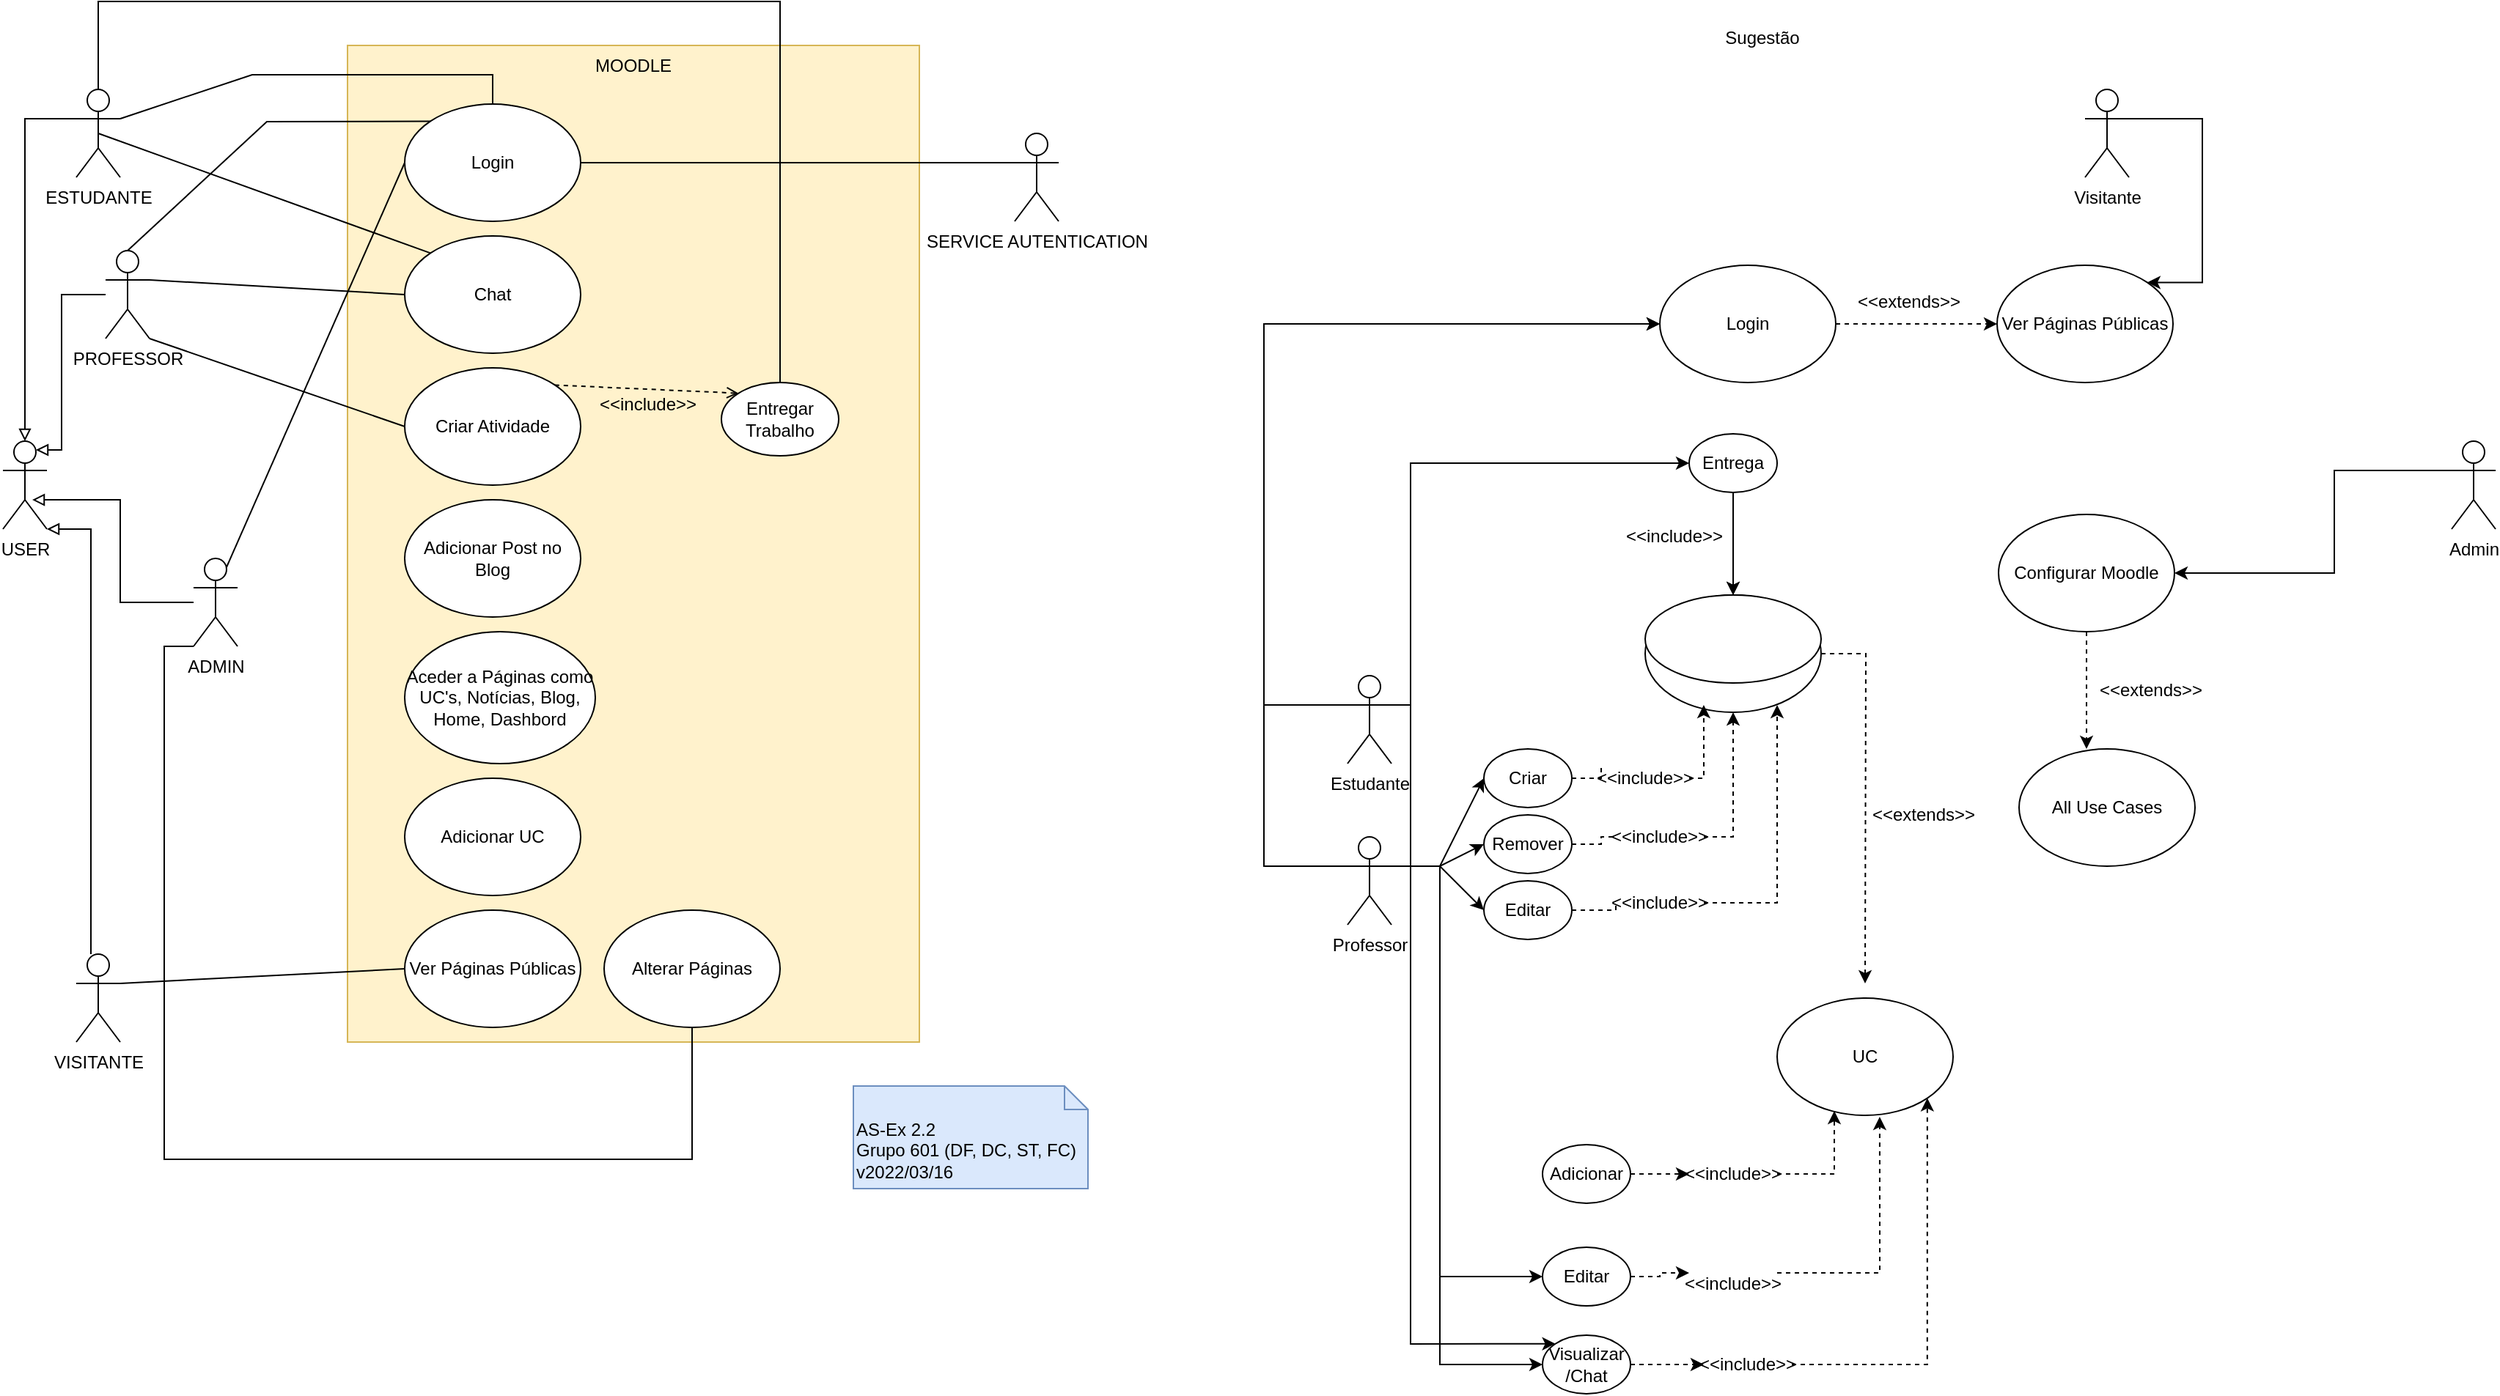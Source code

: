 <mxfile version="17.1.3" type="github" pages="2">
  <diagram id="ZsFzrZRKvcCUiVielLdD" name="2.2">
    <mxGraphModel dx="2031" dy="1037" grid="1" gridSize="10" guides="1" tooltips="1" connect="1" arrows="1" fold="1" page="1" pageScale="1" pageWidth="827" pageHeight="1169" math="0" shadow="0">
      <root>
        <mxCell id="UP4Yo3OlhMsA4k1Xq-gb-0" />
        <mxCell id="UP4Yo3OlhMsA4k1Xq-gb-1" parent="UP4Yo3OlhMsA4k1Xq-gb-0" />
        <mxCell id="fTTnVbKSQJcYZ6omNdEf-8" value="MOODLE" style="rounded=0;whiteSpace=wrap;html=1;fillColor=#fff2cc;strokeColor=#d6b656;verticalAlign=top;" parent="UP4Yo3OlhMsA4k1Xq-gb-1" vertex="1">
          <mxGeometry x="255" y="60" width="390" height="680" as="geometry" />
        </mxCell>
        <mxCell id="UP4Yo3OlhMsA4k1Xq-gb-18" value="" style="edgeStyle=orthogonalEdgeStyle;rounded=0;orthogonalLoop=1;jettySize=auto;html=1;endArrow=block;endFill=0;exitX=0;exitY=0.333;exitDx=0;exitDy=0;exitPerimeter=0;" parent="UP4Yo3OlhMsA4k1Xq-gb-1" source="UP4Yo3OlhMsA4k1Xq-gb-6" target="UP4Yo3OlhMsA4k1Xq-gb-14" edge="1">
          <mxGeometry relative="1" as="geometry">
            <mxPoint x="70" y="190.0" as="targetPoint" />
            <Array as="points">
              <mxPoint x="35" y="110" />
            </Array>
          </mxGeometry>
        </mxCell>
        <mxCell id="UP4Yo3OlhMsA4k1Xq-gb-6" value="&lt;div&gt;ESTUDANTE&lt;/div&gt;&lt;div&gt;&lt;br&gt;&lt;/div&gt;" style="shape=umlActor;verticalLabelPosition=bottom;verticalAlign=top;html=1;outlineConnect=0;" parent="UP4Yo3OlhMsA4k1Xq-gb-1" vertex="1">
          <mxGeometry x="70" y="90" width="30" height="60" as="geometry" />
        </mxCell>
        <mxCell id="UP4Yo3OlhMsA4k1Xq-gb-19" value="" style="edgeStyle=orthogonalEdgeStyle;rounded=0;orthogonalLoop=1;jettySize=auto;html=1;endArrow=block;endFill=0;entryX=0.75;entryY=0.1;entryDx=0;entryDy=0;entryPerimeter=0;" parent="UP4Yo3OlhMsA4k1Xq-gb-1" source="UP4Yo3OlhMsA4k1Xq-gb-7" target="UP4Yo3OlhMsA4k1Xq-gb-14" edge="1">
          <mxGeometry relative="1" as="geometry">
            <Array as="points">
              <mxPoint x="60" y="230" />
              <mxPoint x="60" y="336" />
            </Array>
          </mxGeometry>
        </mxCell>
        <mxCell id="UP4Yo3OlhMsA4k1Xq-gb-7" value="&lt;div&gt;PROFESSOR&lt;/div&gt;&lt;div&gt;&lt;br&gt;&lt;/div&gt;" style="shape=umlActor;verticalLabelPosition=bottom;verticalAlign=top;html=1;outlineConnect=0;" parent="UP4Yo3OlhMsA4k1Xq-gb-1" vertex="1">
          <mxGeometry x="90" y="200" width="30" height="60" as="geometry" />
        </mxCell>
        <mxCell id="UP4Yo3OlhMsA4k1Xq-gb-21" value="" style="edgeStyle=orthogonalEdgeStyle;rounded=0;orthogonalLoop=1;jettySize=auto;html=1;entryX=0.667;entryY=0.667;entryDx=0;entryDy=0;entryPerimeter=0;endArrow=block;endFill=0;" parent="UP4Yo3OlhMsA4k1Xq-gb-1" source="UP4Yo3OlhMsA4k1Xq-gb-8" target="UP4Yo3OlhMsA4k1Xq-gb-14" edge="1">
          <mxGeometry relative="1" as="geometry">
            <mxPoint x="60" y="370" as="targetPoint" />
            <Array as="points">
              <mxPoint x="100" y="440" />
              <mxPoint x="100" y="370" />
            </Array>
          </mxGeometry>
        </mxCell>
        <mxCell id="UP4Yo3OlhMsA4k1Xq-gb-8" value="&lt;div&gt;ADMIN&lt;/div&gt;&lt;div&gt;&lt;br&gt;&lt;/div&gt;&lt;div&gt;&lt;br&gt;&lt;/div&gt;" style="shape=umlActor;verticalLabelPosition=bottom;verticalAlign=top;html=1;outlineConnect=0;" parent="UP4Yo3OlhMsA4k1Xq-gb-1" vertex="1">
          <mxGeometry x="150" y="410" width="30" height="60" as="geometry" />
        </mxCell>
        <mxCell id="UP4Yo3OlhMsA4k1Xq-gb-14" value="&lt;div&gt;USER&lt;/div&gt;&lt;div&gt;&lt;br&gt;&lt;/div&gt;" style="shape=umlActor;verticalLabelPosition=bottom;verticalAlign=top;html=1;outlineConnect=0;" parent="UP4Yo3OlhMsA4k1Xq-gb-1" vertex="1">
          <mxGeometry x="20" y="330" width="30" height="60" as="geometry" />
        </mxCell>
        <mxCell id="UP4Yo3OlhMsA4k1Xq-gb-23" value="" style="edgeStyle=orthogonalEdgeStyle;rounded=0;orthogonalLoop=1;jettySize=auto;html=1;entryX=1;entryY=1;entryDx=0;entryDy=0;entryPerimeter=0;endArrow=block;endFill=0;" parent="UP4Yo3OlhMsA4k1Xq-gb-1" source="UP4Yo3OlhMsA4k1Xq-gb-15" target="UP4Yo3OlhMsA4k1Xq-gb-14" edge="1">
          <mxGeometry relative="1" as="geometry">
            <mxPoint x="70" y="390" as="targetPoint" />
            <Array as="points">
              <mxPoint x="80" y="555" />
              <mxPoint x="80" y="390" />
            </Array>
          </mxGeometry>
        </mxCell>
        <mxCell id="UP4Yo3OlhMsA4k1Xq-gb-15" value="&lt;div&gt;VISITANTE&lt;/div&gt;&lt;div&gt;&lt;br&gt;&lt;/div&gt;" style="shape=umlActor;verticalLabelPosition=bottom;verticalAlign=top;html=1;outlineConnect=0;" parent="UP4Yo3OlhMsA4k1Xq-gb-1" vertex="1">
          <mxGeometry x="70" y="680" width="30" height="60" as="geometry" />
        </mxCell>
        <mxCell id="UP4Yo3OlhMsA4k1Xq-gb-26" value="&lt;div&gt;Login&lt;/div&gt;" style="ellipse;whiteSpace=wrap;html=1;" parent="UP4Yo3OlhMsA4k1Xq-gb-1" vertex="1">
          <mxGeometry x="294" y="100" width="120" height="80" as="geometry" />
        </mxCell>
        <mxCell id="UP4Yo3OlhMsA4k1Xq-gb-27" value="&lt;div&gt;SERVICE AUTENTICATION&lt;/div&gt;&lt;div&gt;&lt;br&gt;&lt;/div&gt;&lt;div&gt;&lt;br&gt;&lt;/div&gt;" style="shape=umlActor;verticalLabelPosition=bottom;verticalAlign=top;html=1;outlineConnect=0;" parent="UP4Yo3OlhMsA4k1Xq-gb-1" vertex="1">
          <mxGeometry x="710" y="120" width="30" height="60" as="geometry" />
        </mxCell>
        <mxCell id="UP4Yo3OlhMsA4k1Xq-gb-35" style="edgeStyle=orthogonalEdgeStyle;rounded=0;orthogonalLoop=1;jettySize=auto;html=1;exitX=0.5;exitY=1;exitDx=0;exitDy=0;endArrow=block;endFill=0;" parent="UP4Yo3OlhMsA4k1Xq-gb-1" edge="1">
          <mxGeometry relative="1" as="geometry">
            <mxPoint x="450" y="690" as="sourcePoint" />
            <mxPoint x="450" y="690" as="targetPoint" />
          </mxGeometry>
        </mxCell>
        <mxCell id="UP4Yo3OlhMsA4k1Xq-gb-40" value="" style="endArrow=none;html=1;rounded=0;exitX=0;exitY=0.333;exitDx=0;exitDy=0;exitPerimeter=0;entryX=1;entryY=0.5;entryDx=0;entryDy=0;" parent="UP4Yo3OlhMsA4k1Xq-gb-1" source="UP4Yo3OlhMsA4k1Xq-gb-27" target="UP4Yo3OlhMsA4k1Xq-gb-26" edge="1">
          <mxGeometry width="50" height="50" relative="1" as="geometry">
            <mxPoint x="420" y="330" as="sourcePoint" />
            <mxPoint x="620" y="130" as="targetPoint" />
          </mxGeometry>
        </mxCell>
        <mxCell id="UP4Yo3OlhMsA4k1Xq-gb-41" value="Chat" style="ellipse;whiteSpace=wrap;html=1;" parent="UP4Yo3OlhMsA4k1Xq-gb-1" vertex="1">
          <mxGeometry x="294" y="190" width="120" height="80" as="geometry" />
        </mxCell>
        <mxCell id="UP4Yo3OlhMsA4k1Xq-gb-45" value="Adicionar UC" style="ellipse;whiteSpace=wrap;html=1;" parent="UP4Yo3OlhMsA4k1Xq-gb-1" vertex="1">
          <mxGeometry x="294" y="560" width="120" height="80" as="geometry" />
        </mxCell>
        <mxCell id="UP4Yo3OlhMsA4k1Xq-gb-47" value="Criar Atividade" style="ellipse;whiteSpace=wrap;html=1;" parent="UP4Yo3OlhMsA4k1Xq-gb-1" vertex="1">
          <mxGeometry x="294" y="280" width="120" height="80" as="geometry" />
        </mxCell>
        <mxCell id="PwPBh16QIGrt9KHHgwcV-0" value="&lt;div&gt;Ver Páginas Públicas&lt;/div&gt;" style="ellipse;whiteSpace=wrap;html=1;" parent="UP4Yo3OlhMsA4k1Xq-gb-1" vertex="1">
          <mxGeometry x="294" y="650" width="120" height="80" as="geometry" />
        </mxCell>
        <mxCell id="PwPBh16QIGrt9KHHgwcV-4" value="Entregar Trabalho" style="ellipse;whiteSpace=wrap;html=1;" parent="UP4Yo3OlhMsA4k1Xq-gb-1" vertex="1">
          <mxGeometry x="510" y="290" width="80" height="50" as="geometry" />
        </mxCell>
        <mxCell id="fTTnVbKSQJcYZ6omNdEf-0" value="" style="endArrow=open;html=1;rounded=0;exitX=1;exitY=0;exitDx=0;exitDy=0;entryX=0;entryY=0;entryDx=0;entryDy=0;endFill=0;dashed=1;startArrow=none;" parent="UP4Yo3OlhMsA4k1Xq-gb-1" source="UP4Yo3OlhMsA4k1Xq-gb-47" target="PwPBh16QIGrt9KHHgwcV-4" edge="1">
          <mxGeometry width="50" height="50" relative="1" as="geometry">
            <mxPoint x="430.0" y="340" as="sourcePoint" />
            <mxPoint x="500" y="370" as="targetPoint" />
          </mxGeometry>
        </mxCell>
        <mxCell id="fTTnVbKSQJcYZ6omNdEf-7" value="Aceder a Páginas como UC&#39;s, Notícias, Blog, Home, Dashbord " style="ellipse;whiteSpace=wrap;html=1;" parent="UP4Yo3OlhMsA4k1Xq-gb-1" vertex="1">
          <mxGeometry x="294" y="460" width="130" height="90" as="geometry" />
        </mxCell>
        <mxCell id="fTTnVbKSQJcYZ6omNdEf-12" value="&lt;div&gt;&amp;lt;&amp;lt;include&amp;gt;&amp;gt;&lt;/div&gt;" style="text;html=1;strokeColor=none;fillColor=none;align=center;verticalAlign=middle;whiteSpace=wrap;rounded=0;" parent="UP4Yo3OlhMsA4k1Xq-gb-1" vertex="1">
          <mxGeometry x="430" y="290" width="60" height="30" as="geometry" />
        </mxCell>
        <mxCell id="fTTnVbKSQJcYZ6omNdEf-14" value="Adicionar Post no Blog" style="ellipse;whiteSpace=wrap;html=1;" parent="UP4Yo3OlhMsA4k1Xq-gb-1" vertex="1">
          <mxGeometry x="294" y="370" width="120" height="80" as="geometry" />
        </mxCell>
        <mxCell id="fTTnVbKSQJcYZ6omNdEf-18" value="&lt;div&gt;Alterar Páginas &lt;br&gt;&lt;/div&gt;" style="ellipse;whiteSpace=wrap;html=1;" parent="UP4Yo3OlhMsA4k1Xq-gb-1" vertex="1">
          <mxGeometry x="430" y="650" width="120" height="80" as="geometry" />
        </mxCell>
        <mxCell id="fTTnVbKSQJcYZ6omNdEf-19" value="" style="endArrow=none;html=1;rounded=0;exitX=1;exitY=0.333;exitDx=0;exitDy=0;exitPerimeter=0;entryX=0;entryY=0.5;entryDx=0;entryDy=0;" parent="UP4Yo3OlhMsA4k1Xq-gb-1" source="UP4Yo3OlhMsA4k1Xq-gb-15" target="PwPBh16QIGrt9KHHgwcV-0" edge="1">
          <mxGeometry width="50" height="50" relative="1" as="geometry">
            <mxPoint x="480" y="460" as="sourcePoint" />
            <mxPoint x="530" y="410" as="targetPoint" />
          </mxGeometry>
        </mxCell>
        <mxCell id="fTTnVbKSQJcYZ6omNdEf-20" value="" style="endArrow=none;html=1;rounded=0;exitX=0;exitY=1;exitDx=0;exitDy=0;exitPerimeter=0;entryX=0.5;entryY=1;entryDx=0;entryDy=0;" parent="UP4Yo3OlhMsA4k1Xq-gb-1" source="UP4Yo3OlhMsA4k1Xq-gb-8" target="fTTnVbKSQJcYZ6omNdEf-18" edge="1">
          <mxGeometry width="50" height="50" relative="1" as="geometry">
            <mxPoint x="480" y="460" as="sourcePoint" />
            <mxPoint x="590" y="810" as="targetPoint" />
            <Array as="points">
              <mxPoint x="130" y="470" />
              <mxPoint x="130" y="820" />
              <mxPoint x="490" y="820" />
            </Array>
          </mxGeometry>
        </mxCell>
        <mxCell id="fTTnVbKSQJcYZ6omNdEf-21" value="" style="endArrow=none;html=1;rounded=0;exitX=1;exitY=0.333;exitDx=0;exitDy=0;exitPerimeter=0;entryX=0.5;entryY=0;entryDx=0;entryDy=0;" parent="UP4Yo3OlhMsA4k1Xq-gb-1" source="UP4Yo3OlhMsA4k1Xq-gb-6" target="UP4Yo3OlhMsA4k1Xq-gb-26" edge="1">
          <mxGeometry width="50" height="50" relative="1" as="geometry">
            <mxPoint x="480" y="460" as="sourcePoint" />
            <mxPoint x="190" y="70" as="targetPoint" />
            <Array as="points">
              <mxPoint x="190" y="80" />
              <mxPoint x="354" y="80" />
            </Array>
          </mxGeometry>
        </mxCell>
        <mxCell id="fTTnVbKSQJcYZ6omNdEf-22" value="" style="endArrow=none;html=1;rounded=0;exitX=0.5;exitY=0;exitDx=0;exitDy=0;exitPerimeter=0;entryX=0;entryY=0;entryDx=0;entryDy=0;" parent="UP4Yo3OlhMsA4k1Xq-gb-1" source="UP4Yo3OlhMsA4k1Xq-gb-7" target="UP4Yo3OlhMsA4k1Xq-gb-26" edge="1">
          <mxGeometry width="50" height="50" relative="1" as="geometry">
            <mxPoint x="480" y="460" as="sourcePoint" />
            <mxPoint x="200" y="130" as="targetPoint" />
            <Array as="points">
              <mxPoint x="200" y="112" />
            </Array>
          </mxGeometry>
        </mxCell>
        <mxCell id="fTTnVbKSQJcYZ6omNdEf-23" value="" style="endArrow=none;html=1;rounded=0;exitX=0.75;exitY=0.1;exitDx=0;exitDy=0;exitPerimeter=0;entryX=0;entryY=0.5;entryDx=0;entryDy=0;endFill=0;" parent="UP4Yo3OlhMsA4k1Xq-gb-1" source="UP4Yo3OlhMsA4k1Xq-gb-8" target="UP4Yo3OlhMsA4k1Xq-gb-26" edge="1">
          <mxGeometry width="50" height="50" relative="1" as="geometry">
            <mxPoint x="480" y="460" as="sourcePoint" />
            <mxPoint x="530" y="410" as="targetPoint" />
            <Array as="points" />
          </mxGeometry>
        </mxCell>
        <mxCell id="fTTnVbKSQJcYZ6omNdEf-24" value="" style="endArrow=none;html=1;rounded=0;exitX=0.5;exitY=0.5;exitDx=0;exitDy=0;exitPerimeter=0;entryX=0;entryY=0;entryDx=0;entryDy=0;" parent="UP4Yo3OlhMsA4k1Xq-gb-1" source="UP4Yo3OlhMsA4k1Xq-gb-6" target="UP4Yo3OlhMsA4k1Xq-gb-41" edge="1">
          <mxGeometry width="50" height="50" relative="1" as="geometry">
            <mxPoint x="480" y="460" as="sourcePoint" />
            <mxPoint x="530" y="410" as="targetPoint" />
          </mxGeometry>
        </mxCell>
        <mxCell id="fTTnVbKSQJcYZ6omNdEf-25" value="" style="endArrow=none;html=1;rounded=0;exitX=1;exitY=0.333;exitDx=0;exitDy=0;exitPerimeter=0;entryX=0;entryY=0.5;entryDx=0;entryDy=0;" parent="UP4Yo3OlhMsA4k1Xq-gb-1" source="UP4Yo3OlhMsA4k1Xq-gb-7" target="UP4Yo3OlhMsA4k1Xq-gb-41" edge="1">
          <mxGeometry width="50" height="50" relative="1" as="geometry">
            <mxPoint x="480" y="460" as="sourcePoint" />
            <mxPoint x="530" y="410" as="targetPoint" />
          </mxGeometry>
        </mxCell>
        <mxCell id="fTTnVbKSQJcYZ6omNdEf-26" value="" style="endArrow=none;html=1;rounded=0;exitX=1;exitY=1;exitDx=0;exitDy=0;exitPerimeter=0;entryX=0;entryY=0.5;entryDx=0;entryDy=0;" parent="UP4Yo3OlhMsA4k1Xq-gb-1" source="UP4Yo3OlhMsA4k1Xq-gb-7" target="UP4Yo3OlhMsA4k1Xq-gb-47" edge="1">
          <mxGeometry width="50" height="50" relative="1" as="geometry">
            <mxPoint x="480" y="460" as="sourcePoint" />
            <mxPoint x="530" y="410" as="targetPoint" />
          </mxGeometry>
        </mxCell>
        <mxCell id="fTTnVbKSQJcYZ6omNdEf-28" value="" style="endArrow=none;html=1;rounded=0;exitX=0.5;exitY=0;exitDx=0;exitDy=0;exitPerimeter=0;entryX=0.5;entryY=0;entryDx=0;entryDy=0;" parent="UP4Yo3OlhMsA4k1Xq-gb-1" source="UP4Yo3OlhMsA4k1Xq-gb-6" target="PwPBh16QIGrt9KHHgwcV-4" edge="1">
          <mxGeometry width="50" height="50" relative="1" as="geometry">
            <mxPoint x="480" y="460" as="sourcePoint" />
            <mxPoint x="530" y="410" as="targetPoint" />
            <Array as="points">
              <mxPoint x="85" y="30" />
              <mxPoint x="550" y="30" />
            </Array>
          </mxGeometry>
        </mxCell>
        <mxCell id="dUWOUG_5hRcv393LYChC-0" value="AS-Ex 2.2&lt;br&gt;Grupo 601 (DF, DC, ST, FC)&lt;br&gt;v2022/03/16" style="shape=note2;boundedLbl=1;whiteSpace=wrap;html=1;size=16;verticalAlign=top;align=left;fillColor=#dae8fc;strokeColor=#6c8ebf;" parent="UP4Yo3OlhMsA4k1Xq-gb-1" vertex="1">
          <mxGeometry x="600" y="770" width="160" height="70" as="geometry" />
        </mxCell>
        <mxCell id="T3qlgZqWturty6qfCCbF-9" style="edgeStyle=orthogonalEdgeStyle;rounded=0;orthogonalLoop=1;jettySize=auto;html=1;exitX=0.5;exitY=1;exitDx=0;exitDy=0;dashed=1;entryX=0.5;entryY=0;entryDx=0;entryDy=0;" parent="UP4Yo3OlhMsA4k1Xq-gb-1" source="T3qlgZqWturty6qfCCbF-6" target="T3qlgZqWturty6qfCCbF-0" edge="1">
          <mxGeometry relative="1" as="geometry">
            <mxPoint x="1240" y="410" as="targetPoint" />
          </mxGeometry>
        </mxCell>
        <mxCell id="0qWbnzSFQ5Ne_E76nJaH-1" style="edgeStyle=orthogonalEdgeStyle;rounded=0;orthogonalLoop=1;jettySize=auto;html=1;exitX=1;exitY=0.5;exitDx=0;exitDy=0;dashed=1;" parent="UP4Yo3OlhMsA4k1Xq-gb-1" source="T3qlgZqWturty6qfCCbF-0" edge="1">
          <mxGeometry relative="1" as="geometry">
            <mxPoint x="1290" y="700" as="targetPoint" />
          </mxGeometry>
        </mxCell>
        <mxCell id="T3qlgZqWturty6qfCCbF-0" value="Actividade/Trabalho" style="ellipse;whiteSpace=wrap;html=1;" parent="UP4Yo3OlhMsA4k1Xq-gb-1" vertex="1">
          <mxGeometry x="1140" y="435" width="120" height="80" as="geometry" />
        </mxCell>
        <mxCell id="T3qlgZqWturty6qfCCbF-12" style="edgeStyle=orthogonalEdgeStyle;rounded=0;orthogonalLoop=1;jettySize=auto;html=1;exitX=1;exitY=0.5;exitDx=0;exitDy=0;entryX=0.333;entryY=0.938;entryDx=0;entryDy=0;entryPerimeter=0;dashed=1;startArrow=none;" parent="UP4Yo3OlhMsA4k1Xq-gb-1" source="T3qlgZqWturty6qfCCbF-19" target="T3qlgZqWturty6qfCCbF-0" edge="1">
          <mxGeometry relative="1" as="geometry">
            <Array as="points">
              <mxPoint x="1180" y="560" />
            </Array>
          </mxGeometry>
        </mxCell>
        <mxCell id="T3qlgZqWturty6qfCCbF-1" value="Criar" style="ellipse;whiteSpace=wrap;html=1;" parent="UP4Yo3OlhMsA4k1Xq-gb-1" vertex="1">
          <mxGeometry x="1030" y="540" width="60" height="40" as="geometry" />
        </mxCell>
        <mxCell id="T3qlgZqWturty6qfCCbF-13" style="edgeStyle=orthogonalEdgeStyle;rounded=0;orthogonalLoop=1;jettySize=auto;html=1;exitX=1;exitY=0.5;exitDx=0;exitDy=0;dashed=1;startArrow=none;" parent="UP4Yo3OlhMsA4k1Xq-gb-1" source="T3qlgZqWturty6qfCCbF-17" target="T3qlgZqWturty6qfCCbF-0" edge="1">
          <mxGeometry relative="1" as="geometry" />
        </mxCell>
        <mxCell id="T3qlgZqWturty6qfCCbF-2" value="Remover" style="ellipse;whiteSpace=wrap;html=1;" parent="UP4Yo3OlhMsA4k1Xq-gb-1" vertex="1">
          <mxGeometry x="1030" y="585" width="60" height="40" as="geometry" />
        </mxCell>
        <mxCell id="T3qlgZqWturty6qfCCbF-14" style="edgeStyle=orthogonalEdgeStyle;rounded=0;orthogonalLoop=1;jettySize=auto;html=1;exitX=1;exitY=0.5;exitDx=0;exitDy=0;entryX=0.75;entryY=0.938;entryDx=0;entryDy=0;entryPerimeter=0;dashed=1;startArrow=none;" parent="UP4Yo3OlhMsA4k1Xq-gb-1" source="T3qlgZqWturty6qfCCbF-15" target="T3qlgZqWturty6qfCCbF-0" edge="1">
          <mxGeometry relative="1" as="geometry" />
        </mxCell>
        <mxCell id="T3qlgZqWturty6qfCCbF-3" value="Editar" style="ellipse;whiteSpace=wrap;html=1;" parent="UP4Yo3OlhMsA4k1Xq-gb-1" vertex="1">
          <mxGeometry x="1030" y="630" width="60" height="40" as="geometry" />
        </mxCell>
        <mxCell id="bvghMZhqzHV3HRND65Uq-1" value="" style="edgeStyle=orthogonalEdgeStyle;rounded=0;orthogonalLoop=1;jettySize=auto;html=1;" edge="1" parent="UP4Yo3OlhMsA4k1Xq-gb-1" source="T3qlgZqWturty6qfCCbF-6" target="bvghMZhqzHV3HRND65Uq-0">
          <mxGeometry relative="1" as="geometry" />
        </mxCell>
        <mxCell id="T3qlgZqWturty6qfCCbF-6" value="Entrega" style="ellipse;whiteSpace=wrap;html=1;" parent="UP4Yo3OlhMsA4k1Xq-gb-1" vertex="1">
          <mxGeometry x="1170" y="325" width="60" height="40" as="geometry" />
        </mxCell>
        <mxCell id="T3qlgZqWturty6qfCCbF-15" value="&lt;div&gt;&amp;lt;&amp;lt;include&amp;gt;&amp;gt;&lt;/div&gt;" style="text;html=1;strokeColor=none;fillColor=none;align=center;verticalAlign=middle;whiteSpace=wrap;rounded=0;" parent="UP4Yo3OlhMsA4k1Xq-gb-1" vertex="1">
          <mxGeometry x="1120" y="630" width="60" height="30" as="geometry" />
        </mxCell>
        <mxCell id="T3qlgZqWturty6qfCCbF-16" value="" style="edgeStyle=orthogonalEdgeStyle;rounded=0;orthogonalLoop=1;jettySize=auto;html=1;exitX=1;exitY=0.5;exitDx=0;exitDy=0;dashed=1;endArrow=none;entryX=0;entryY=0.5;entryDx=0;entryDy=0;" parent="UP4Yo3OlhMsA4k1Xq-gb-1" source="T3qlgZqWturty6qfCCbF-3" target="T3qlgZqWturty6qfCCbF-15" edge="1">
          <mxGeometry relative="1" as="geometry">
            <mxPoint x="1090" y="650" as="sourcePoint" />
            <mxPoint x="1110" y="700" as="targetPoint" />
            <Array as="points">
              <mxPoint x="1120" y="650" />
            </Array>
          </mxGeometry>
        </mxCell>
        <mxCell id="T3qlgZqWturty6qfCCbF-17" value="&lt;div&gt;&amp;lt;&amp;lt;include&amp;gt;&amp;gt;&lt;/div&gt;" style="text;html=1;strokeColor=none;fillColor=none;align=center;verticalAlign=middle;whiteSpace=wrap;rounded=0;" parent="UP4Yo3OlhMsA4k1Xq-gb-1" vertex="1">
          <mxGeometry x="1120" y="585" width="60" height="30" as="geometry" />
        </mxCell>
        <mxCell id="T3qlgZqWturty6qfCCbF-18" value="" style="edgeStyle=orthogonalEdgeStyle;rounded=0;orthogonalLoop=1;jettySize=auto;html=1;exitX=1;exitY=0.5;exitDx=0;exitDy=0;dashed=1;endArrow=none;" parent="UP4Yo3OlhMsA4k1Xq-gb-1" source="T3qlgZqWturty6qfCCbF-2" target="T3qlgZqWturty6qfCCbF-17" edge="1">
          <mxGeometry relative="1" as="geometry">
            <mxPoint x="1090" y="605" as="sourcePoint" />
            <mxPoint x="1200" y="515" as="targetPoint" />
          </mxGeometry>
        </mxCell>
        <mxCell id="T3qlgZqWturty6qfCCbF-19" value="&lt;div&gt;&amp;lt;&amp;lt;include&amp;gt;&amp;gt;&lt;/div&gt;" style="text;html=1;strokeColor=none;fillColor=none;align=center;verticalAlign=middle;whiteSpace=wrap;rounded=0;" parent="UP4Yo3OlhMsA4k1Xq-gb-1" vertex="1">
          <mxGeometry x="1110" y="545" width="60" height="30" as="geometry" />
        </mxCell>
        <mxCell id="T3qlgZqWturty6qfCCbF-20" value="" style="edgeStyle=orthogonalEdgeStyle;rounded=0;orthogonalLoop=1;jettySize=auto;html=1;exitX=1;exitY=0.5;exitDx=0;exitDy=0;entryX=0;entryY=0.25;entryDx=0;entryDy=0;dashed=1;endArrow=none;" parent="UP4Yo3OlhMsA4k1Xq-gb-1" source="T3qlgZqWturty6qfCCbF-1" target="T3qlgZqWturty6qfCCbF-19" edge="1">
          <mxGeometry relative="1" as="geometry">
            <mxPoint x="1090" y="560" as="sourcePoint" />
            <mxPoint x="1179.96" y="510.04" as="targetPoint" />
          </mxGeometry>
        </mxCell>
        <mxCell id="T3qlgZqWturty6qfCCbF-22" value="&lt;div&gt;&amp;lt;&amp;lt;include&amp;gt;&amp;gt;&lt;/div&gt;" style="text;html=1;strokeColor=none;fillColor=none;align=center;verticalAlign=middle;whiteSpace=wrap;rounded=0;" parent="UP4Yo3OlhMsA4k1Xq-gb-1" vertex="1">
          <mxGeometry x="1130" y="380" width="60" height="30" as="geometry" />
        </mxCell>
        <mxCell id="T3qlgZqWturty6qfCCbF-26" value="Sugestão" style="text;html=1;strokeColor=none;fillColor=none;align=center;verticalAlign=middle;whiteSpace=wrap;rounded=0;" parent="UP4Yo3OlhMsA4k1Xq-gb-1" vertex="1">
          <mxGeometry x="1190" y="40" width="60" height="30" as="geometry" />
        </mxCell>
        <mxCell id="MWUGo0jnujCLbrWSjQaq-0" value="UC" style="ellipse;whiteSpace=wrap;html=1;" parent="UP4Yo3OlhMsA4k1Xq-gb-1" vertex="1">
          <mxGeometry x="1230" y="710" width="120" height="80" as="geometry" />
        </mxCell>
        <mxCell id="MWUGo0jnujCLbrWSjQaq-5" style="edgeStyle=orthogonalEdgeStyle;rounded=0;orthogonalLoop=1;jettySize=auto;html=1;exitX=1;exitY=0.5;exitDx=0;exitDy=0;entryX=0;entryY=0.5;entryDx=0;entryDy=0;dashed=1;" parent="UP4Yo3OlhMsA4k1Xq-gb-1" source="MWUGo0jnujCLbrWSjQaq-1" target="MWUGo0jnujCLbrWSjQaq-4" edge="1">
          <mxGeometry relative="1" as="geometry" />
        </mxCell>
        <mxCell id="MWUGo0jnujCLbrWSjQaq-1" value="Adicionar" style="ellipse;whiteSpace=wrap;html=1;" parent="UP4Yo3OlhMsA4k1Xq-gb-1" vertex="1">
          <mxGeometry x="1070" y="810" width="60" height="40" as="geometry" />
        </mxCell>
        <mxCell id="MWUGo0jnujCLbrWSjQaq-7" style="edgeStyle=orthogonalEdgeStyle;rounded=0;orthogonalLoop=1;jettySize=auto;html=1;exitX=1;exitY=0.5;exitDx=0;exitDy=0;entryX=0;entryY=0.25;entryDx=0;entryDy=0;dashed=1;" parent="UP4Yo3OlhMsA4k1Xq-gb-1" source="MWUGo0jnujCLbrWSjQaq-2" target="MWUGo0jnujCLbrWSjQaq-3" edge="1">
          <mxGeometry relative="1" as="geometry" />
        </mxCell>
        <mxCell id="MWUGo0jnujCLbrWSjQaq-2" value="Editar" style="ellipse;whiteSpace=wrap;html=1;" parent="UP4Yo3OlhMsA4k1Xq-gb-1" vertex="1">
          <mxGeometry x="1070" y="880" width="60" height="40" as="geometry" />
        </mxCell>
        <mxCell id="MWUGo0jnujCLbrWSjQaq-8" style="edgeStyle=orthogonalEdgeStyle;rounded=0;orthogonalLoop=1;jettySize=auto;html=1;exitX=1;exitY=0.25;exitDx=0;exitDy=0;entryX=0.583;entryY=1.013;entryDx=0;entryDy=0;entryPerimeter=0;dashed=1;" parent="UP4Yo3OlhMsA4k1Xq-gb-1" source="MWUGo0jnujCLbrWSjQaq-3" target="MWUGo0jnujCLbrWSjQaq-0" edge="1">
          <mxGeometry relative="1" as="geometry" />
        </mxCell>
        <mxCell id="MWUGo0jnujCLbrWSjQaq-3" value="&lt;div&gt;&amp;lt;&amp;lt;include&amp;gt;&amp;gt;&lt;/div&gt;" style="text;html=1;strokeColor=none;fillColor=none;align=center;verticalAlign=middle;whiteSpace=wrap;rounded=0;" parent="UP4Yo3OlhMsA4k1Xq-gb-1" vertex="1">
          <mxGeometry x="1170" y="890" width="60" height="30" as="geometry" />
        </mxCell>
        <mxCell id="MWUGo0jnujCLbrWSjQaq-6" style="edgeStyle=orthogonalEdgeStyle;rounded=0;orthogonalLoop=1;jettySize=auto;html=1;exitX=1;exitY=0.5;exitDx=0;exitDy=0;entryX=0.325;entryY=0.963;entryDx=0;entryDy=0;entryPerimeter=0;dashed=1;" parent="UP4Yo3OlhMsA4k1Xq-gb-1" source="MWUGo0jnujCLbrWSjQaq-4" target="MWUGo0jnujCLbrWSjQaq-0" edge="1">
          <mxGeometry relative="1" as="geometry" />
        </mxCell>
        <mxCell id="MWUGo0jnujCLbrWSjQaq-4" value="&lt;div&gt;&amp;lt;&amp;lt;include&amp;gt;&amp;gt;&lt;/div&gt;" style="text;html=1;strokeColor=none;fillColor=none;align=center;verticalAlign=middle;whiteSpace=wrap;rounded=0;" parent="UP4Yo3OlhMsA4k1Xq-gb-1" vertex="1">
          <mxGeometry x="1170" y="815" width="60" height="30" as="geometry" />
        </mxCell>
        <mxCell id="MWUGo0jnujCLbrWSjQaq-11" style="edgeStyle=orthogonalEdgeStyle;rounded=0;orthogonalLoop=1;jettySize=auto;html=1;exitX=1;exitY=0.5;exitDx=0;exitDy=0;dashed=1;" parent="UP4Yo3OlhMsA4k1Xq-gb-1" source="MWUGo0jnujCLbrWSjQaq-9" target="MWUGo0jnujCLbrWSjQaq-10" edge="1">
          <mxGeometry relative="1" as="geometry" />
        </mxCell>
        <mxCell id="MWUGo0jnujCLbrWSjQaq-9" value="Visualizar&lt;br&gt;/Chat" style="ellipse;whiteSpace=wrap;html=1;" parent="UP4Yo3OlhMsA4k1Xq-gb-1" vertex="1">
          <mxGeometry x="1070" y="940" width="60" height="40" as="geometry" />
        </mxCell>
        <mxCell id="MWUGo0jnujCLbrWSjQaq-12" style="edgeStyle=orthogonalEdgeStyle;rounded=0;orthogonalLoop=1;jettySize=auto;html=1;exitX=1;exitY=0.5;exitDx=0;exitDy=0;entryX=1;entryY=1;entryDx=0;entryDy=0;dashed=1;" parent="UP4Yo3OlhMsA4k1Xq-gb-1" source="MWUGo0jnujCLbrWSjQaq-10" target="MWUGo0jnujCLbrWSjQaq-0" edge="1">
          <mxGeometry relative="1" as="geometry" />
        </mxCell>
        <mxCell id="MWUGo0jnujCLbrWSjQaq-10" value="&lt;div&gt;&amp;lt;&amp;lt;include&amp;gt;&amp;gt;&lt;/div&gt;" style="text;html=1;strokeColor=none;fillColor=none;align=center;verticalAlign=middle;whiteSpace=wrap;rounded=0;" parent="UP4Yo3OlhMsA4k1Xq-gb-1" vertex="1">
          <mxGeometry x="1180" y="945" width="60" height="30" as="geometry" />
        </mxCell>
        <mxCell id="0qWbnzSFQ5Ne_E76nJaH-2" value="&lt;div&gt;&amp;lt;&amp;lt;extends&amp;gt;&amp;gt;&lt;/div&gt;" style="text;html=1;strokeColor=none;fillColor=none;align=center;verticalAlign=middle;whiteSpace=wrap;rounded=0;" parent="UP4Yo3OlhMsA4k1Xq-gb-1" vertex="1">
          <mxGeometry x="1300" y="570" width="60" height="30" as="geometry" />
        </mxCell>
        <mxCell id="scZpDJsDqmAjqhoiiD4B-27" style="edgeStyle=none;rounded=0;orthogonalLoop=1;jettySize=auto;html=1;exitX=1;exitY=0.5;exitDx=0;exitDy=0;entryX=0;entryY=0.5;entryDx=0;entryDy=0;dashed=1;" parent="UP4Yo3OlhMsA4k1Xq-gb-1" source="scZpDJsDqmAjqhoiiD4B-0" target="scZpDJsDqmAjqhoiiD4B-1" edge="1">
          <mxGeometry relative="1" as="geometry" />
        </mxCell>
        <mxCell id="scZpDJsDqmAjqhoiiD4B-0" value="&lt;div&gt;Login&lt;/div&gt;" style="ellipse;whiteSpace=wrap;html=1;" parent="UP4Yo3OlhMsA4k1Xq-gb-1" vertex="1">
          <mxGeometry x="1150" y="210" width="120" height="80" as="geometry" />
        </mxCell>
        <mxCell id="scZpDJsDqmAjqhoiiD4B-1" value="&lt;div&gt;Ver Páginas Públicas&lt;/div&gt;" style="ellipse;whiteSpace=wrap;html=1;" parent="UP4Yo3OlhMsA4k1Xq-gb-1" vertex="1">
          <mxGeometry x="1380" y="210" width="120" height="80" as="geometry" />
        </mxCell>
        <mxCell id="scZpDJsDqmAjqhoiiD4B-29" style="edgeStyle=none;rounded=0;orthogonalLoop=1;jettySize=auto;html=1;exitX=0.5;exitY=1;exitDx=0;exitDy=0;dashed=1;" parent="UP4Yo3OlhMsA4k1Xq-gb-1" source="scZpDJsDqmAjqhoiiD4B-2" edge="1">
          <mxGeometry relative="1" as="geometry">
            <mxPoint x="1441" y="540" as="targetPoint" />
          </mxGeometry>
        </mxCell>
        <mxCell id="scZpDJsDqmAjqhoiiD4B-2" value="&lt;div&gt;Configurar Moodle&lt;/div&gt;" style="ellipse;whiteSpace=wrap;html=1;" parent="UP4Yo3OlhMsA4k1Xq-gb-1" vertex="1">
          <mxGeometry x="1381" y="380" width="120" height="80" as="geometry" />
        </mxCell>
        <mxCell id="scZpDJsDqmAjqhoiiD4B-4" style="edgeStyle=orthogonalEdgeStyle;rounded=0;orthogonalLoop=1;jettySize=auto;html=1;exitX=1;exitY=0.333;exitDx=0;exitDy=0;exitPerimeter=0;entryX=1;entryY=0;entryDx=0;entryDy=0;" parent="UP4Yo3OlhMsA4k1Xq-gb-1" target="scZpDJsDqmAjqhoiiD4B-1" edge="1">
          <mxGeometry relative="1" as="geometry">
            <mxPoint x="1470" y="110" as="sourcePoint" />
            <Array as="points">
              <mxPoint x="1520" y="110" />
              <mxPoint x="1520" y="222" />
            </Array>
          </mxGeometry>
        </mxCell>
        <mxCell id="scZpDJsDqmAjqhoiiD4B-3" value="&lt;div&gt;Visitante&lt;/div&gt;&lt;div&gt;&lt;br&gt;&lt;/div&gt;&lt;div&gt;&lt;br&gt;&lt;/div&gt;" style="shape=umlActor;verticalLabelPosition=bottom;verticalAlign=top;html=1;outlineConnect=0;" parent="UP4Yo3OlhMsA4k1Xq-gb-1" vertex="1">
          <mxGeometry x="1440" y="90" width="30" height="60" as="geometry" />
        </mxCell>
        <mxCell id="scZpDJsDqmAjqhoiiD4B-6" style="rounded=0;orthogonalLoop=1;jettySize=auto;html=1;exitX=0;exitY=0.333;exitDx=0;exitDy=0;exitPerimeter=0;" parent="UP4Yo3OlhMsA4k1Xq-gb-1" source="scZpDJsDqmAjqhoiiD4B-5" target="scZpDJsDqmAjqhoiiD4B-2" edge="1">
          <mxGeometry relative="1" as="geometry">
            <Array as="points">
              <mxPoint x="1610" y="350" />
              <mxPoint x="1610" y="420" />
            </Array>
          </mxGeometry>
        </mxCell>
        <mxCell id="scZpDJsDqmAjqhoiiD4B-5" value="&lt;div&gt;Admin&lt;/div&gt;" style="shape=umlActor;verticalLabelPosition=bottom;verticalAlign=top;html=1;outlineConnect=0;" parent="UP4Yo3OlhMsA4k1Xq-gb-1" vertex="1">
          <mxGeometry x="1690" y="330" width="30" height="60" as="geometry" />
        </mxCell>
        <mxCell id="scZpDJsDqmAjqhoiiD4B-18" style="edgeStyle=none;rounded=0;orthogonalLoop=1;jettySize=auto;html=1;exitX=1;exitY=0.333;exitDx=0;exitDy=0;exitPerimeter=0;entryX=0;entryY=0.5;entryDx=0;entryDy=0;" parent="UP4Yo3OlhMsA4k1Xq-gb-1" source="scZpDJsDqmAjqhoiiD4B-10" target="T3qlgZqWturty6qfCCbF-2" edge="1">
          <mxGeometry relative="1" as="geometry">
            <Array as="points">
              <mxPoint x="1000" y="620" />
            </Array>
          </mxGeometry>
        </mxCell>
        <mxCell id="scZpDJsDqmAjqhoiiD4B-19" style="edgeStyle=none;rounded=0;orthogonalLoop=1;jettySize=auto;html=1;exitX=1;exitY=0.333;exitDx=0;exitDy=0;exitPerimeter=0;entryX=0;entryY=0.5;entryDx=0;entryDy=0;" parent="UP4Yo3OlhMsA4k1Xq-gb-1" source="scZpDJsDqmAjqhoiiD4B-10" target="T3qlgZqWturty6qfCCbF-1" edge="1">
          <mxGeometry relative="1" as="geometry">
            <Array as="points">
              <mxPoint x="1000" y="620" />
            </Array>
          </mxGeometry>
        </mxCell>
        <mxCell id="scZpDJsDqmAjqhoiiD4B-20" style="edgeStyle=none;rounded=0;orthogonalLoop=1;jettySize=auto;html=1;exitX=1;exitY=0.333;exitDx=0;exitDy=0;exitPerimeter=0;entryX=0;entryY=0.5;entryDx=0;entryDy=0;" parent="UP4Yo3OlhMsA4k1Xq-gb-1" source="scZpDJsDqmAjqhoiiD4B-10" target="T3qlgZqWturty6qfCCbF-3" edge="1">
          <mxGeometry relative="1" as="geometry">
            <Array as="points">
              <mxPoint x="1000" y="620" />
            </Array>
          </mxGeometry>
        </mxCell>
        <mxCell id="scZpDJsDqmAjqhoiiD4B-22" style="edgeStyle=none;rounded=0;orthogonalLoop=1;jettySize=auto;html=1;exitX=1;exitY=0.333;exitDx=0;exitDy=0;exitPerimeter=0;entryX=0;entryY=0.5;entryDx=0;entryDy=0;" parent="UP4Yo3OlhMsA4k1Xq-gb-1" source="scZpDJsDqmAjqhoiiD4B-10" target="MWUGo0jnujCLbrWSjQaq-2" edge="1">
          <mxGeometry relative="1" as="geometry">
            <Array as="points">
              <mxPoint x="1000" y="620" />
              <mxPoint x="1000" y="900" />
            </Array>
          </mxGeometry>
        </mxCell>
        <mxCell id="scZpDJsDqmAjqhoiiD4B-23" style="edgeStyle=none;rounded=0;orthogonalLoop=1;jettySize=auto;html=1;exitX=1;exitY=0.333;exitDx=0;exitDy=0;exitPerimeter=0;entryX=0;entryY=0.5;entryDx=0;entryDy=0;" parent="UP4Yo3OlhMsA4k1Xq-gb-1" source="scZpDJsDqmAjqhoiiD4B-10" target="MWUGo0jnujCLbrWSjQaq-9" edge="1">
          <mxGeometry relative="1" as="geometry">
            <Array as="points">
              <mxPoint x="1000" y="620" />
              <mxPoint x="1000" y="960" />
            </Array>
          </mxGeometry>
        </mxCell>
        <mxCell id="scZpDJsDqmAjqhoiiD4B-25" style="edgeStyle=none;rounded=0;orthogonalLoop=1;jettySize=auto;html=1;exitX=0;exitY=0.333;exitDx=0;exitDy=0;exitPerimeter=0;entryX=0;entryY=0.5;entryDx=0;entryDy=0;" parent="UP4Yo3OlhMsA4k1Xq-gb-1" source="scZpDJsDqmAjqhoiiD4B-10" target="scZpDJsDqmAjqhoiiD4B-0" edge="1">
          <mxGeometry relative="1" as="geometry">
            <Array as="points">
              <mxPoint x="880" y="620" />
              <mxPoint x="880" y="250" />
            </Array>
          </mxGeometry>
        </mxCell>
        <mxCell id="scZpDJsDqmAjqhoiiD4B-10" value="&lt;div&gt;Professor&lt;/div&gt;" style="shape=umlActor;verticalLabelPosition=bottom;verticalAlign=top;html=1;outlineConnect=0;" parent="UP4Yo3OlhMsA4k1Xq-gb-1" vertex="1">
          <mxGeometry x="937" y="600" width="30" height="60" as="geometry" />
        </mxCell>
        <mxCell id="scZpDJsDqmAjqhoiiD4B-21" style="edgeStyle=none;rounded=0;orthogonalLoop=1;jettySize=auto;html=1;exitX=1;exitY=0.333;exitDx=0;exitDy=0;exitPerimeter=0;entryX=0;entryY=0.5;entryDx=0;entryDy=0;" parent="UP4Yo3OlhMsA4k1Xq-gb-1" source="scZpDJsDqmAjqhoiiD4B-11" target="T3qlgZqWturty6qfCCbF-6" edge="1">
          <mxGeometry relative="1" as="geometry">
            <Array as="points">
              <mxPoint x="980" y="510" />
              <mxPoint x="980" y="430" />
              <mxPoint x="980" y="345" />
            </Array>
          </mxGeometry>
        </mxCell>
        <mxCell id="scZpDJsDqmAjqhoiiD4B-24" style="edgeStyle=none;rounded=0;orthogonalLoop=1;jettySize=auto;html=1;exitX=1;exitY=0.333;exitDx=0;exitDy=0;exitPerimeter=0;entryX=0;entryY=0;entryDx=0;entryDy=0;" parent="UP4Yo3OlhMsA4k1Xq-gb-1" source="scZpDJsDqmAjqhoiiD4B-11" target="MWUGo0jnujCLbrWSjQaq-9" edge="1">
          <mxGeometry relative="1" as="geometry">
            <Array as="points">
              <mxPoint x="980" y="510" />
              <mxPoint x="980" y="946" />
            </Array>
          </mxGeometry>
        </mxCell>
        <mxCell id="scZpDJsDqmAjqhoiiD4B-26" style="edgeStyle=none;rounded=0;orthogonalLoop=1;jettySize=auto;html=1;exitX=0;exitY=0.333;exitDx=0;exitDy=0;exitPerimeter=0;entryX=0;entryY=0.5;entryDx=0;entryDy=0;" parent="UP4Yo3OlhMsA4k1Xq-gb-1" source="scZpDJsDqmAjqhoiiD4B-11" target="scZpDJsDqmAjqhoiiD4B-0" edge="1">
          <mxGeometry relative="1" as="geometry">
            <Array as="points">
              <mxPoint x="880" y="510" />
              <mxPoint x="880" y="250" />
            </Array>
          </mxGeometry>
        </mxCell>
        <mxCell id="scZpDJsDqmAjqhoiiD4B-11" value="&lt;div&gt;Estudante&lt;/div&gt;" style="shape=umlActor;verticalLabelPosition=bottom;verticalAlign=top;html=1;outlineConnect=0;" parent="UP4Yo3OlhMsA4k1Xq-gb-1" vertex="1">
          <mxGeometry x="937" y="490" width="30" height="60" as="geometry" />
        </mxCell>
        <mxCell id="scZpDJsDqmAjqhoiiD4B-28" value="&lt;div&gt;&amp;lt;&amp;lt;extends&amp;gt;&amp;gt;&lt;/div&gt;" style="text;html=1;strokeColor=none;fillColor=none;align=center;verticalAlign=middle;whiteSpace=wrap;rounded=0;" parent="UP4Yo3OlhMsA4k1Xq-gb-1" vertex="1">
          <mxGeometry x="1290" y="220" width="60" height="30" as="geometry" />
        </mxCell>
        <mxCell id="scZpDJsDqmAjqhoiiD4B-30" value="&lt;div&gt;All Use Cases&lt;/div&gt;" style="ellipse;whiteSpace=wrap;html=1;" parent="UP4Yo3OlhMsA4k1Xq-gb-1" vertex="1">
          <mxGeometry x="1395" y="540" width="120" height="80" as="geometry" />
        </mxCell>
        <mxCell id="scZpDJsDqmAjqhoiiD4B-31" value="&lt;div&gt;&amp;lt;&amp;lt;extends&amp;gt;&amp;gt;&lt;/div&gt;" style="text;html=1;strokeColor=none;fillColor=none;align=center;verticalAlign=middle;whiteSpace=wrap;rounded=0;" parent="UP4Yo3OlhMsA4k1Xq-gb-1" vertex="1">
          <mxGeometry x="1455" y="485" width="60" height="30" as="geometry" />
        </mxCell>
        <mxCell id="bvghMZhqzHV3HRND65Uq-0" value="" style="ellipse;whiteSpace=wrap;html=1;" vertex="1" parent="UP4Yo3OlhMsA4k1Xq-gb-1">
          <mxGeometry x="1140" y="435" width="120" height="60" as="geometry" />
        </mxCell>
      </root>
    </mxGraphModel>
  </diagram>
  <diagram id="SpPVW2sr4TWM_8CQ1U0E" name="2.4a">
    <mxGraphModel dx="1422" dy="726" grid="1" gridSize="10" guides="1" tooltips="1" connect="1" arrows="1" fold="1" page="1" pageScale="1" pageWidth="827" pageHeight="1169" math="0" shadow="0">
      <root>
        <mxCell id="EQ9TIiVjL-EjcjKF3-ac-0" />
        <mxCell id="EQ9TIiVjL-EjcjKF3-ac-1" parent="EQ9TIiVjL-EjcjKF3-ac-0" />
        <mxCell id="oh3iwlaPNgHVeUFTUzjj-0" value="SISO" style="rounded=0;whiteSpace=wrap;html=1;verticalAlign=top;fillColor=#fff2cc;strokeColor=#d6b656;" parent="EQ9TIiVjL-EjcjKF3-ac-1" vertex="1">
          <mxGeometry x="369" y="300" width="350" height="600" as="geometry" />
        </mxCell>
        <mxCell id="XFsBDuKTCRxLbkNxndIu-7" style="rounded=0;orthogonalLoop=1;jettySize=auto;html=1;exitX=0.5;exitY=0.5;exitDx=0;exitDy=0;exitPerimeter=0;entryX=0;entryY=0.5;entryDx=0;entryDy=0;labelBackgroundColor=none;fontSize=12;startArrow=none;startFill=0;endArrow=none;endFill=0;strokeColor=#000000;" parent="EQ9TIiVjL-EjcjKF3-ac-1" source="oh3iwlaPNgHVeUFTUzjj-7" target="oh3iwlaPNgHVeUFTUzjj-31" edge="1">
          <mxGeometry relative="1" as="geometry" />
        </mxCell>
        <mxCell id="oh3iwlaPNgHVeUFTUzjj-7" value="MA" style="shape=umlActor;verticalLabelPosition=bottom;verticalAlign=top;html=1;outlineConnect=0;" parent="EQ9TIiVjL-EjcjKF3-ac-1" vertex="1">
          <mxGeometry x="109" y="425" width="30" height="60" as="geometry" />
        </mxCell>
        <mxCell id="XFsBDuKTCRxLbkNxndIu-23" style="edgeStyle=none;rounded=0;orthogonalLoop=1;jettySize=auto;html=1;exitX=0.5;exitY=0.5;exitDx=0;exitDy=0;exitPerimeter=0;entryX=0;entryY=1;entryDx=0;entryDy=0;labelBackgroundColor=none;fontSize=12;startArrow=none;startFill=0;endArrow=none;endFill=0;" parent="EQ9TIiVjL-EjcjKF3-ac-1" source="oh3iwlaPNgHVeUFTUzjj-11" target="XFsBDuKTCRxLbkNxndIu-20" edge="1">
          <mxGeometry relative="1" as="geometry" />
        </mxCell>
        <mxCell id="XFsBDuKTCRxLbkNxndIu-26" style="edgeStyle=none;rounded=0;orthogonalLoop=1;jettySize=auto;html=1;exitX=0.5;exitY=0.5;exitDx=0;exitDy=0;exitPerimeter=0;entryX=0;entryY=1;entryDx=0;entryDy=0;labelBackgroundColor=none;fontSize=12;startArrow=none;startFill=0;endArrow=none;endFill=0;strokeColor=#000000;" parent="EQ9TIiVjL-EjcjKF3-ac-1" source="oh3iwlaPNgHVeUFTUzjj-11" target="XFsBDuKTCRxLbkNxndIu-25" edge="1">
          <mxGeometry relative="1" as="geometry" />
        </mxCell>
        <mxCell id="6Me_aOQtANVQTBIN_foi-4" style="edgeStyle=none;rounded=0;orthogonalLoop=1;jettySize=auto;html=1;exitX=0.5;exitY=0.5;exitDx=0;exitDy=0;exitPerimeter=0;entryX=0;entryY=0.5;entryDx=0;entryDy=0;labelBackgroundColor=none;fontSize=12;startArrow=none;startFill=0;endArrow=none;endFill=0;strokeColor=#000000;" parent="EQ9TIiVjL-EjcjKF3-ac-1" source="oh3iwlaPNgHVeUFTUzjj-11" target="6Me_aOQtANVQTBIN_foi-3" edge="1">
          <mxGeometry relative="1" as="geometry" />
        </mxCell>
        <mxCell id="oh3iwlaPNgHVeUFTUzjj-11" value="MD" style="shape=umlActor;verticalLabelPosition=bottom;verticalAlign=top;html=1;outlineConnect=0;" parent="EQ9TIiVjL-EjcjKF3-ac-1" vertex="1">
          <mxGeometry x="109" y="715" width="30" height="60" as="geometry" />
        </mxCell>
        <mxCell id="XFsBDuKTCRxLbkNxndIu-8" style="rounded=0;orthogonalLoop=1;jettySize=auto;html=1;exitX=0.5;exitY=0.5;exitDx=0;exitDy=0;exitPerimeter=0;entryX=0;entryY=1;entryDx=0;entryDy=0;labelBackgroundColor=none;fontSize=12;startArrow=none;startFill=0;endArrow=none;endFill=0;" parent="EQ9TIiVjL-EjcjKF3-ac-1" source="oh3iwlaPNgHVeUFTUzjj-21" target="oh3iwlaPNgHVeUFTUzjj-31" edge="1">
          <mxGeometry relative="1" as="geometry" />
        </mxCell>
        <mxCell id="XFsBDuKTCRxLbkNxndIu-18" style="edgeStyle=none;rounded=0;orthogonalLoop=1;jettySize=auto;html=1;exitX=0.5;exitY=0.5;exitDx=0;exitDy=0;exitPerimeter=0;entryX=0;entryY=0.5;entryDx=0;entryDy=0;labelBackgroundColor=none;fontSize=12;startArrow=none;startFill=0;endArrow=none;endFill=0;" parent="EQ9TIiVjL-EjcjKF3-ac-1" source="oh3iwlaPNgHVeUFTUzjj-21" target="XFsBDuKTCRxLbkNxndIu-16" edge="1">
          <mxGeometry relative="1" as="geometry" />
        </mxCell>
        <mxCell id="XFsBDuKTCRxLbkNxndIu-21" style="rounded=0;orthogonalLoop=1;jettySize=auto;html=1;exitX=0.5;exitY=0.5;exitDx=0;exitDy=0;exitPerimeter=0;entryX=0;entryY=0;entryDx=0;entryDy=0;labelBackgroundColor=none;fontSize=12;startArrow=none;startFill=0;endArrow=none;endFill=0;" parent="EQ9TIiVjL-EjcjKF3-ac-1" source="oh3iwlaPNgHVeUFTUzjj-21" target="XFsBDuKTCRxLbkNxndIu-20" edge="1">
          <mxGeometry relative="1" as="geometry" />
        </mxCell>
        <mxCell id="oh3iwlaPNgHVeUFTUzjj-21" value="Utente" style="shape=umlActor;verticalLabelPosition=bottom;verticalAlign=top;html=1;outlineConnect=0;" parent="EQ9TIiVjL-EjcjKF3-ac-1" vertex="1">
          <mxGeometry x="109" y="515" width="30" height="60" as="geometry" />
        </mxCell>
        <mxCell id="2UTvqfAWBgX_vt3_qM8--0" style="edgeStyle=none;rounded=0;orthogonalLoop=1;jettySize=auto;html=1;exitX=0.5;exitY=0.5;exitDx=0;exitDy=0;exitPerimeter=0;entryX=0;entryY=0.5;entryDx=0;entryDy=0;labelBackgroundColor=none;fontSize=10;startArrow=none;startFill=0;endArrow=none;endFill=0;strokeColor=#000000;" parent="EQ9TIiVjL-EjcjKF3-ac-1" source="oh3iwlaPNgHVeUFTUzjj-26" target="oh3iwlaPNgHVeUFTUzjj-39" edge="1">
          <mxGeometry relative="1" as="geometry" />
        </mxCell>
        <mxCell id="oh3iwlaPNgHVeUFTUzjj-26" value="Medical&lt;br&gt;Software" style="shape=umlActor;verticalLabelPosition=bottom;verticalAlign=top;html=1;outlineConnect=0;" parent="EQ9TIiVjL-EjcjKF3-ac-1" vertex="1">
          <mxGeometry x="109" y="315" width="30" height="60" as="geometry" />
        </mxCell>
        <mxCell id="oh3iwlaPNgHVeUFTUzjj-31" value="Consulta para CD" style="ellipse;whiteSpace=wrap;html=1;" parent="EQ9TIiVjL-EjcjKF3-ac-1" vertex="1">
          <mxGeometry x="221" y="326.25" width="111.5" height="48.75" as="geometry" />
        </mxCell>
        <mxCell id="oh3iwlaPNgHVeUFTUzjj-39" value="Emissão" style="ellipse;whiteSpace=wrap;html=1;fontSize=12;" parent="EQ9TIiVjL-EjcjKF3-ac-1" vertex="1">
          <mxGeometry x="419" y="425" width="90" height="40" as="geometry" />
        </mxCell>
        <mxCell id="XFsBDuKTCRxLbkNxndIu-19" style="edgeStyle=none;rounded=0;orthogonalLoop=1;jettySize=auto;html=1;exitX=0.5;exitY=0.5;exitDx=0;exitDy=0;exitPerimeter=0;entryX=0;entryY=1;entryDx=0;entryDy=0;labelBackgroundColor=none;fontSize=12;startArrow=none;startFill=0;endArrow=none;endFill=0;" parent="EQ9TIiVjL-EjcjKF3-ac-1" source="oh3iwlaPNgHVeUFTUzjj-40" target="XFsBDuKTCRxLbkNxndIu-16" edge="1">
          <mxGeometry relative="1" as="geometry" />
        </mxCell>
        <mxCell id="oh3iwlaPNgHVeUFTUzjj-40" value="Administrativo" style="shape=umlActor;verticalLabelPosition=bottom;verticalAlign=top;html=1;outlineConnect=0;fontSize=12;" parent="EQ9TIiVjL-EjcjKF3-ac-1" vertex="1">
          <mxGeometry x="109" y="615" width="30" height="60" as="geometry" />
        </mxCell>
        <mxCell id="XFsBDuKTCRxLbkNxndIu-10" value="«extend»" style="endArrow=open;dashed=1;html=1;rounded=0;labelBackgroundColor=none;fontSize=12;entryX=1;entryY=1;entryDx=0;entryDy=0;endFill=0;exitX=0.5;exitY=0;exitDx=0;exitDy=0;" parent="EQ9TIiVjL-EjcjKF3-ac-1" source="oh3iwlaPNgHVeUFTUzjj-39" target="oh3iwlaPNgHVeUFTUzjj-31" edge="1">
          <mxGeometry x="0.143" width="50" height="50" relative="1" as="geometry">
            <mxPoint x="419" y="460" as="sourcePoint" />
            <mxPoint x="456.764" y="397.423" as="targetPoint" />
            <mxPoint as="offset" />
          </mxGeometry>
        </mxCell>
        <mxCell id="XFsBDuKTCRxLbkNxndIu-12" value="«extend»" style="edgeStyle=none;rounded=0;orthogonalLoop=1;jettySize=auto;html=1;exitX=0;exitY=0.5;exitDx=0;exitDy=0;entryX=1;entryY=0.5;entryDx=0;entryDy=0;labelBackgroundColor=none;fontSize=12;startArrow=none;startFill=0;endArrow=open;endFill=0;dashed=1;" parent="EQ9TIiVjL-EjcjKF3-ac-1" source="XFsBDuKTCRxLbkNxndIu-11" target="oh3iwlaPNgHVeUFTUzjj-31" edge="1">
          <mxGeometry relative="1" as="geometry" />
        </mxCell>
        <mxCell id="XFsBDuKTCRxLbkNxndIu-11" value="Cancelamento" style="ellipse;whiteSpace=wrap;html=1;fontSize=12;" parent="EQ9TIiVjL-EjcjKF3-ac-1" vertex="1">
          <mxGeometry x="600.13" y="330.63" width="90" height="40" as="geometry" />
        </mxCell>
        <mxCell id="XFsBDuKTCRxLbkNxndIu-17" value="«include»" style="edgeStyle=none;rounded=0;orthogonalLoop=1;jettySize=auto;html=1;exitX=0;exitY=0;exitDx=0;exitDy=0;entryX=1;entryY=1;entryDx=0;entryDy=0;dashed=1;labelBackgroundColor=none;fontSize=12;startArrow=none;startFill=0;endArrow=open;endFill=0;" parent="EQ9TIiVjL-EjcjKF3-ac-1" source="XFsBDuKTCRxLbkNxndIu-16" target="oh3iwlaPNgHVeUFTUzjj-39" edge="1">
          <mxGeometry relative="1" as="geometry">
            <mxPoint as="offset" />
          </mxGeometry>
        </mxCell>
        <mxCell id="XFsBDuKTCRxLbkNxndIu-16" value="Levantamento CD" style="ellipse;whiteSpace=wrap;html=1;fontSize=12;" parent="EQ9TIiVjL-EjcjKF3-ac-1" vertex="1">
          <mxGeometry x="592.01" y="465" width="109" height="50" as="geometry" />
        </mxCell>
        <mxCell id="XFsBDuKTCRxLbkNxndIu-20" value="Agendamento&lt;br&gt;da consulta" style="ellipse;whiteSpace=wrap;html=1;fontSize=12;" parent="EQ9TIiVjL-EjcjKF3-ac-1" vertex="1">
          <mxGeometry x="408.5" y="565" width="111" height="50" as="geometry" />
        </mxCell>
        <mxCell id="XFsBDuKTCRxLbkNxndIu-25" value="Pesquisa do CD&lt;br&gt;do utente" style="ellipse;whiteSpace=wrap;html=1;fontSize=12;" parent="EQ9TIiVjL-EjcjKF3-ac-1" vertex="1">
          <mxGeometry x="589.63" y="575" width="111" height="50" as="geometry" />
        </mxCell>
        <mxCell id="6Me_aOQtANVQTBIN_foi-0" value="Planeamento de tratamento e registo de diagnóstico" style="ellipse;whiteSpace=wrap;html=1;fontSize=12;" parent="EQ9TIiVjL-EjcjKF3-ac-1" vertex="1">
          <mxGeometry x="584.01" y="715" width="125" height="70" as="geometry" />
        </mxCell>
        <mxCell id="6Me_aOQtANVQTBIN_foi-2" value="Tratamento" style="ellipse;whiteSpace=wrap;html=1;fontSize=12;" parent="EQ9TIiVjL-EjcjKF3-ac-1" vertex="1">
          <mxGeometry x="601.5" y="650" width="92.75" height="40" as="geometry" />
        </mxCell>
        <mxCell id="6Me_aOQtANVQTBIN_foi-5" value="«include»" style="edgeStyle=none;rounded=0;orthogonalLoop=1;jettySize=auto;html=1;exitX=1;exitY=0;exitDx=0;exitDy=0;entryX=0;entryY=0.5;entryDx=0;entryDy=0;labelBackgroundColor=none;fontSize=12;startArrow=none;startFill=0;endArrow=open;endFill=0;strokeColor=#000000;dashed=1;" parent="EQ9TIiVjL-EjcjKF3-ac-1" source="6Me_aOQtANVQTBIN_foi-3" target="6Me_aOQtANVQTBIN_foi-2" edge="1">
          <mxGeometry relative="1" as="geometry" />
        </mxCell>
        <mxCell id="6Me_aOQtANVQTBIN_foi-6" value="«include»" style="edgeStyle=none;rounded=0;orthogonalLoop=1;jettySize=auto;html=1;exitX=1;exitY=1;exitDx=0;exitDy=0;entryX=0;entryY=0.5;entryDx=0;entryDy=0;dashed=1;labelBackgroundColor=none;fontSize=12;startArrow=none;startFill=0;endArrow=open;endFill=0;strokeColor=#000000;" parent="EQ9TIiVjL-EjcjKF3-ac-1" source="6Me_aOQtANVQTBIN_foi-3" target="6Me_aOQtANVQTBIN_foi-0" edge="1">
          <mxGeometry relative="1" as="geometry" />
        </mxCell>
        <mxCell id="6Me_aOQtANVQTBIN_foi-3" value="Consulta do CD" style="ellipse;whiteSpace=wrap;html=1;fontSize=12;" parent="EQ9TIiVjL-EjcjKF3-ac-1" vertex="1">
          <mxGeometry x="412.5" y="680" width="103" height="50" as="geometry" />
        </mxCell>
        <mxCell id="6Me_aOQtANVQTBIN_foi-8" value="«include»" style="edgeStyle=none;rounded=0;orthogonalLoop=1;jettySize=auto;html=1;exitX=0.5;exitY=0;exitDx=0;exitDy=0;entryX=0.5;entryY=1;entryDx=0;entryDy=0;dashed=1;labelBackgroundColor=none;fontSize=12;startArrow=none;startFill=0;endArrow=open;endFill=0;strokeColor=#000000;" parent="EQ9TIiVjL-EjcjKF3-ac-1" source="6Me_aOQtANVQTBIN_foi-7" target="6Me_aOQtANVQTBIN_foi-3" edge="1">
          <mxGeometry relative="1" as="geometry" />
        </mxCell>
        <mxCell id="6Me_aOQtANVQTBIN_foi-7" value="Registo de tratamentos" style="ellipse;whiteSpace=wrap;html=1;fontSize=12;" parent="EQ9TIiVjL-EjcjKF3-ac-1" vertex="1">
          <mxGeometry x="419" y="840" width="90" height="40" as="geometry" />
        </mxCell>
        <mxCell id="6Me_aOQtANVQTBIN_foi-10" value="«extend»" style="edgeStyle=none;rounded=0;orthogonalLoop=1;jettySize=auto;html=1;exitX=0.5;exitY=0;exitDx=0;exitDy=0;entryX=0.5;entryY=1;entryDx=0;entryDy=0;dashed=1;labelBackgroundColor=none;fontSize=12;startArrow=none;startFill=0;endArrow=open;endFill=0;strokeColor=#000000;" parent="EQ9TIiVjL-EjcjKF3-ac-1" source="6Me_aOQtANVQTBIN_foi-9" target="6Me_aOQtANVQTBIN_foi-0" edge="1">
          <mxGeometry relative="1" as="geometry" />
        </mxCell>
        <mxCell id="6Me_aOQtANVQTBIN_foi-9" value="Remarcação" style="ellipse;whiteSpace=wrap;html=1;fontSize=12;" parent="EQ9TIiVjL-EjcjKF3-ac-1" vertex="1">
          <mxGeometry x="601.51" y="842.5" width="90" height="35" as="geometry" />
        </mxCell>
        <mxCell id="StT82ZxbXADgj2u9OATT-0" value="&lt;font style=&quot;font-size: 10px&quot;&gt;AS-Ex 2.4a&lt;br&gt;Grupo 601 (DF, DC, ST, FC)&lt;br&gt;v2022/03/16&lt;/font&gt;" style="shape=note2;boundedLbl=1;whiteSpace=wrap;html=1;size=16;verticalAlign=top;align=left;fillColor=#dae8fc;strokeColor=#6c8ebf;" parent="EQ9TIiVjL-EjcjKF3-ac-1" vertex="1">
          <mxGeometry x="80" y="830" width="131" height="70" as="geometry" />
        </mxCell>
      </root>
    </mxGraphModel>
  </diagram>
</mxfile>
